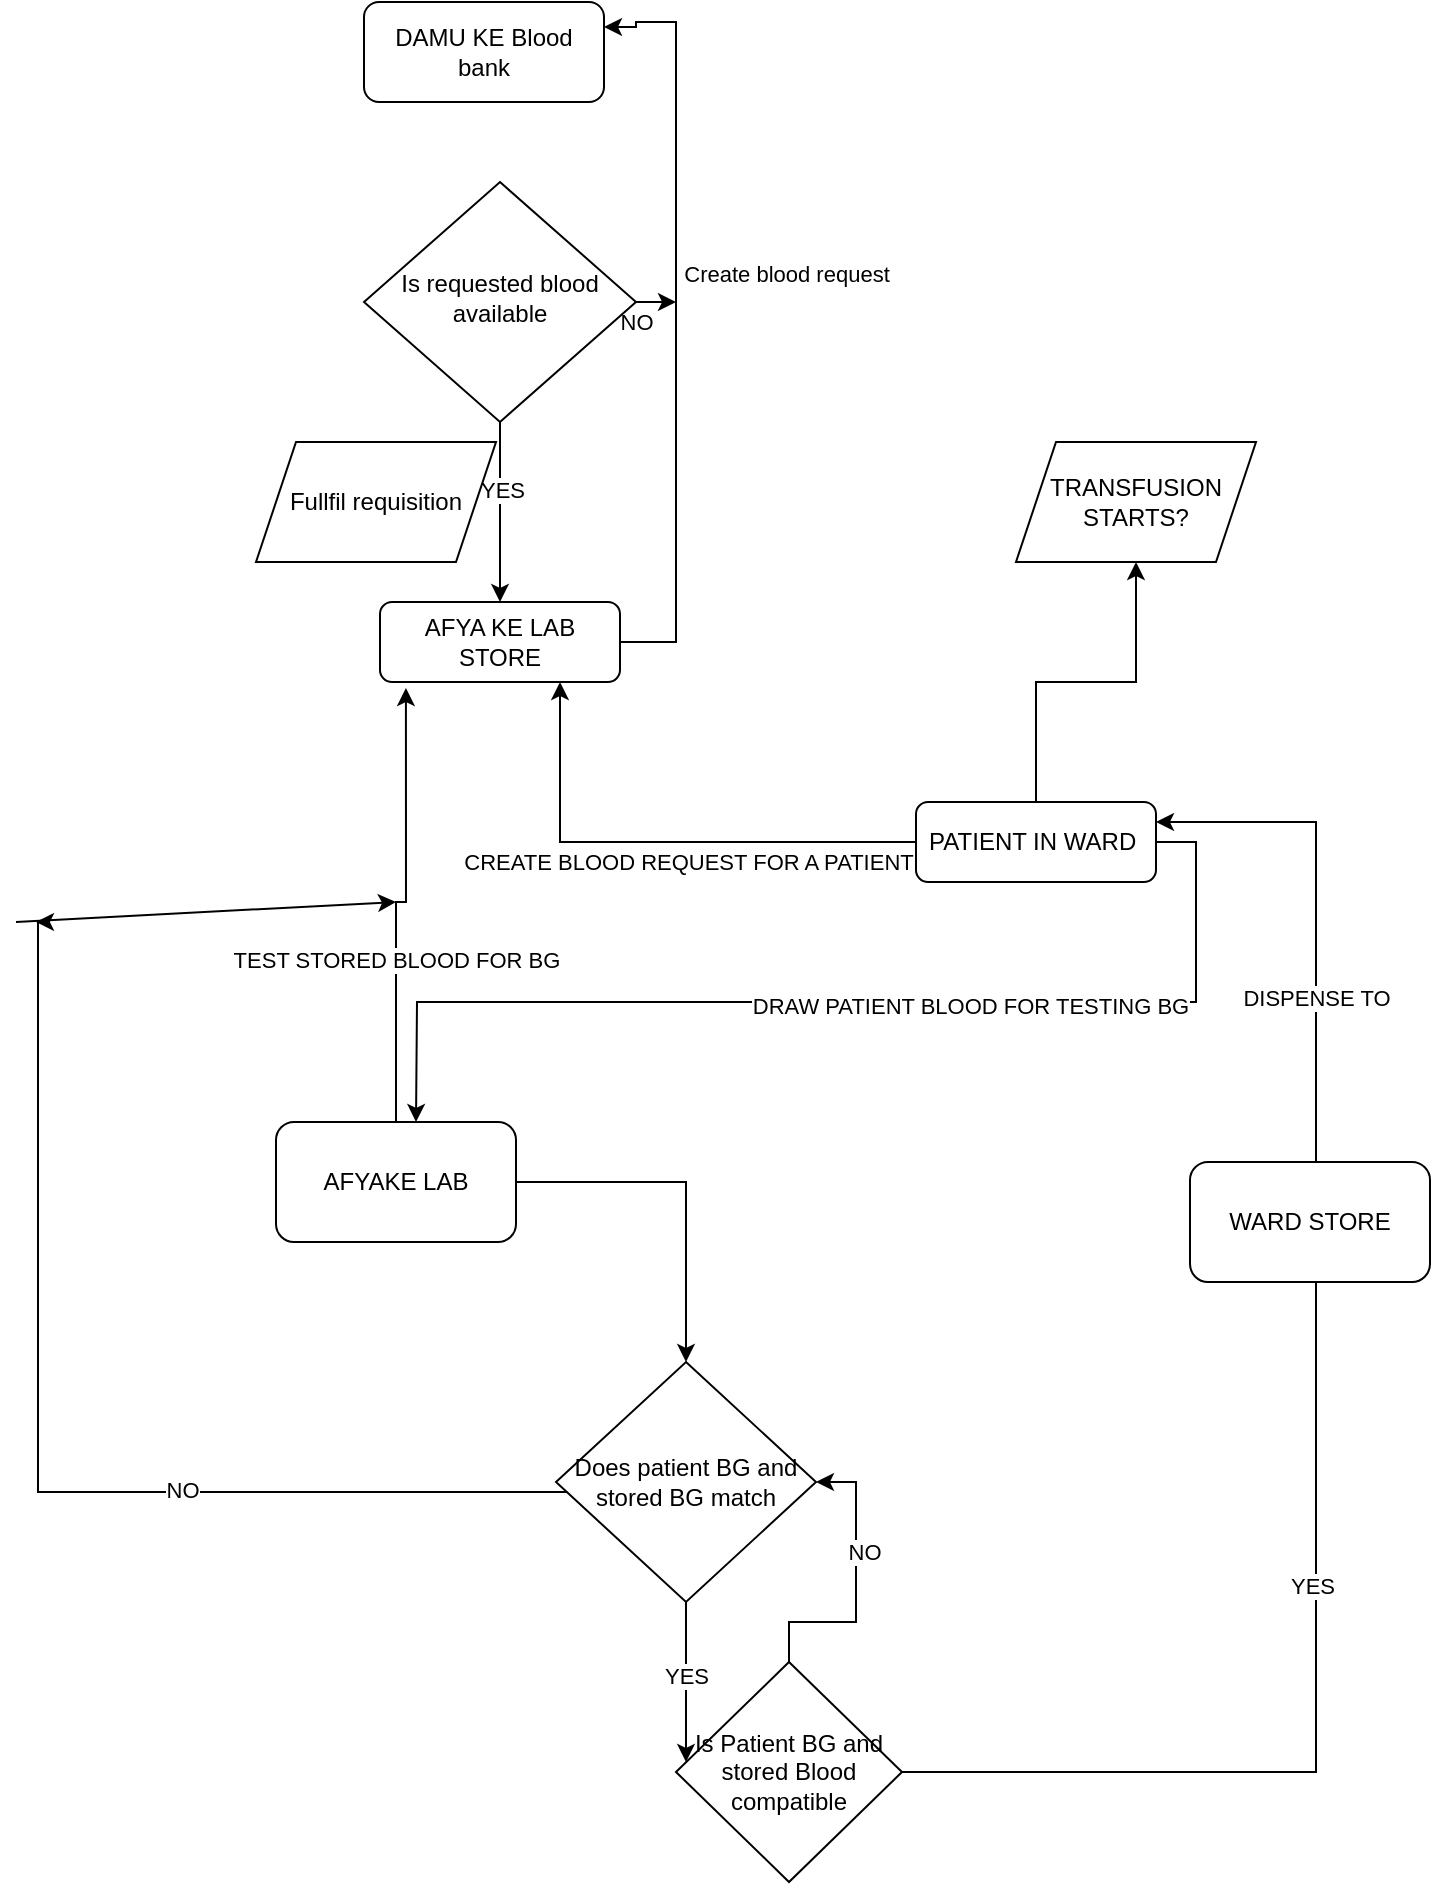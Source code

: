 <mxfile version="24.7.6">
  <diagram id="C5RBs43oDa-KdzZeNtuy" name="Page-1">
    <mxGraphModel dx="880" dy="460" grid="1" gridSize="10" guides="1" tooltips="1" connect="1" arrows="1" fold="1" page="1" pageScale="1" pageWidth="827" pageHeight="1169" math="0" shadow="0">
      <root>
        <mxCell id="WIyWlLk6GJQsqaUBKTNV-0" />
        <mxCell id="WIyWlLk6GJQsqaUBKTNV-1" parent="WIyWlLk6GJQsqaUBKTNV-0" />
        <mxCell id="WIyWlLk6GJQsqaUBKTNV-3" value="DAMU KE Blood bank" style="rounded=1;whiteSpace=wrap;html=1;fontSize=12;glass=0;strokeWidth=1;shadow=0;" parent="WIyWlLk6GJQsqaUBKTNV-1" vertex="1">
          <mxGeometry x="414" y="20" width="120" height="50" as="geometry" />
        </mxCell>
        <mxCell id="6d0mBlJnEgmpbv1rLdrM-5" style="edgeStyle=orthogonalEdgeStyle;rounded=0;orthogonalLoop=1;jettySize=auto;html=1;" edge="1" parent="WIyWlLk6GJQsqaUBKTNV-1" source="WIyWlLk6GJQsqaUBKTNV-6" target="6d0mBlJnEgmpbv1rLdrM-1">
          <mxGeometry relative="1" as="geometry" />
        </mxCell>
        <mxCell id="6d0mBlJnEgmpbv1rLdrM-8" value="YES" style="edgeLabel;html=1;align=center;verticalAlign=middle;resizable=0;points=[];" vertex="1" connectable="0" parent="6d0mBlJnEgmpbv1rLdrM-5">
          <mxGeometry x="-0.25" y="1" relative="1" as="geometry">
            <mxPoint as="offset" />
          </mxGeometry>
        </mxCell>
        <mxCell id="6d0mBlJnEgmpbv1rLdrM-16" style="edgeStyle=orthogonalEdgeStyle;rounded=0;orthogonalLoop=1;jettySize=auto;html=1;exitX=1;exitY=0.5;exitDx=0;exitDy=0;" edge="1" parent="WIyWlLk6GJQsqaUBKTNV-1" source="WIyWlLk6GJQsqaUBKTNV-6">
          <mxGeometry relative="1" as="geometry">
            <mxPoint x="570" y="170" as="targetPoint" />
          </mxGeometry>
        </mxCell>
        <mxCell id="6d0mBlJnEgmpbv1rLdrM-17" value="NO" style="edgeLabel;html=1;align=center;verticalAlign=middle;resizable=0;points=[];" vertex="1" connectable="0" parent="6d0mBlJnEgmpbv1rLdrM-16">
          <mxGeometry x="-0.2" y="2" relative="1" as="geometry">
            <mxPoint x="-8" y="12" as="offset" />
          </mxGeometry>
        </mxCell>
        <mxCell id="WIyWlLk6GJQsqaUBKTNV-6" value="Is requested blood available" style="rhombus;whiteSpace=wrap;html=1;shadow=0;fontFamily=Helvetica;fontSize=12;align=center;strokeWidth=1;spacing=6;spacingTop=-4;" parent="WIyWlLk6GJQsqaUBKTNV-1" vertex="1">
          <mxGeometry x="414" y="110" width="136" height="120" as="geometry" />
        </mxCell>
        <mxCell id="6d0mBlJnEgmpbv1rLdrM-2" style="edgeStyle=orthogonalEdgeStyle;rounded=0;orthogonalLoop=1;jettySize=auto;html=1;entryX=1;entryY=0.25;entryDx=0;entryDy=0;" edge="1" parent="WIyWlLk6GJQsqaUBKTNV-1" source="6d0mBlJnEgmpbv1rLdrM-1" target="WIyWlLk6GJQsqaUBKTNV-3">
          <mxGeometry relative="1" as="geometry">
            <Array as="points">
              <mxPoint x="570" y="340" />
              <mxPoint x="570" y="30" />
              <mxPoint x="550" y="30" />
            </Array>
          </mxGeometry>
        </mxCell>
        <mxCell id="6d0mBlJnEgmpbv1rLdrM-3" value="Create blood request" style="edgeLabel;html=1;align=center;verticalAlign=middle;resizable=0;points=[];" vertex="1" connectable="0" parent="6d0mBlJnEgmpbv1rLdrM-2">
          <mxGeometry x="0.121" y="1" relative="1" as="geometry">
            <mxPoint x="56" y="-1" as="offset" />
          </mxGeometry>
        </mxCell>
        <mxCell id="6d0mBlJnEgmpbv1rLdrM-1" value="AFYA KE LAB STORE" style="rounded=1;whiteSpace=wrap;html=1;" vertex="1" parent="WIyWlLk6GJQsqaUBKTNV-1">
          <mxGeometry x="422" y="320" width="120" height="40" as="geometry" />
        </mxCell>
        <mxCell id="6d0mBlJnEgmpbv1rLdrM-14" value="Fullfil requisition" style="shape=parallelogram;perimeter=parallelogramPerimeter;whiteSpace=wrap;html=1;fixedSize=1;" vertex="1" parent="WIyWlLk6GJQsqaUBKTNV-1">
          <mxGeometry x="360" y="240" width="120" height="60" as="geometry" />
        </mxCell>
        <mxCell id="6d0mBlJnEgmpbv1rLdrM-36" style="edgeStyle=orthogonalEdgeStyle;rounded=0;orthogonalLoop=1;jettySize=auto;html=1;" edge="1" parent="WIyWlLk6GJQsqaUBKTNV-1" source="6d0mBlJnEgmpbv1rLdrM-20" target="6d0mBlJnEgmpbv1rLdrM-37">
          <mxGeometry relative="1" as="geometry">
            <mxPoint x="550" y="740" as="targetPoint" />
          </mxGeometry>
        </mxCell>
        <mxCell id="6d0mBlJnEgmpbv1rLdrM-20" value="AFYAKE LAB" style="rounded=1;whiteSpace=wrap;html=1;" vertex="1" parent="WIyWlLk6GJQsqaUBKTNV-1">
          <mxGeometry x="370" y="580" width="120" height="60" as="geometry" />
        </mxCell>
        <mxCell id="6d0mBlJnEgmpbv1rLdrM-22" style="edgeStyle=orthogonalEdgeStyle;rounded=0;orthogonalLoop=1;jettySize=auto;html=1;entryX=0.75;entryY=1;entryDx=0;entryDy=0;" edge="1" parent="WIyWlLk6GJQsqaUBKTNV-1" source="6d0mBlJnEgmpbv1rLdrM-21" target="6d0mBlJnEgmpbv1rLdrM-1">
          <mxGeometry relative="1" as="geometry" />
        </mxCell>
        <mxCell id="6d0mBlJnEgmpbv1rLdrM-23" value="CREATE BLOOD REQUEST FOR A PATIENT" style="edgeLabel;html=1;align=center;verticalAlign=middle;resizable=0;points=[];" vertex="1" connectable="0" parent="6d0mBlJnEgmpbv1rLdrM-22">
          <mxGeometry x="-0.121" y="3" relative="1" as="geometry">
            <mxPoint x="-1" y="7" as="offset" />
          </mxGeometry>
        </mxCell>
        <mxCell id="6d0mBlJnEgmpbv1rLdrM-29" style="edgeStyle=orthogonalEdgeStyle;rounded=0;orthogonalLoop=1;jettySize=auto;html=1;exitX=1;exitY=0.5;exitDx=0;exitDy=0;" edge="1" parent="WIyWlLk6GJQsqaUBKTNV-1" source="6d0mBlJnEgmpbv1rLdrM-21">
          <mxGeometry relative="1" as="geometry">
            <mxPoint x="440" y="580" as="targetPoint" />
          </mxGeometry>
        </mxCell>
        <mxCell id="6d0mBlJnEgmpbv1rLdrM-30" value="DRAW PATIENT BLOOD FOR TESTING BG" style="edgeLabel;html=1;align=center;verticalAlign=middle;resizable=0;points=[];" vertex="1" connectable="0" parent="6d0mBlJnEgmpbv1rLdrM-29">
          <mxGeometry x="-0.225" y="2" relative="1" as="geometry">
            <mxPoint as="offset" />
          </mxGeometry>
        </mxCell>
        <mxCell id="6d0mBlJnEgmpbv1rLdrM-67" style="edgeStyle=orthogonalEdgeStyle;rounded=0;orthogonalLoop=1;jettySize=auto;html=1;" edge="1" parent="WIyWlLk6GJQsqaUBKTNV-1" source="6d0mBlJnEgmpbv1rLdrM-21" target="6d0mBlJnEgmpbv1rLdrM-68">
          <mxGeometry relative="1" as="geometry">
            <mxPoint x="800" y="270" as="targetPoint" />
          </mxGeometry>
        </mxCell>
        <mxCell id="6d0mBlJnEgmpbv1rLdrM-21" value="PATIENT IN WARD&amp;nbsp;" style="rounded=1;whiteSpace=wrap;html=1;" vertex="1" parent="WIyWlLk6GJQsqaUBKTNV-1">
          <mxGeometry x="690" y="420" width="120" height="40" as="geometry" />
        </mxCell>
        <mxCell id="6d0mBlJnEgmpbv1rLdrM-31" style="edgeStyle=orthogonalEdgeStyle;rounded=0;orthogonalLoop=1;jettySize=auto;html=1;entryX=0.108;entryY=1.075;entryDx=0;entryDy=0;entryPerimeter=0;" edge="1" parent="WIyWlLk6GJQsqaUBKTNV-1" source="6d0mBlJnEgmpbv1rLdrM-20" target="6d0mBlJnEgmpbv1rLdrM-1">
          <mxGeometry relative="1" as="geometry" />
        </mxCell>
        <mxCell id="6d0mBlJnEgmpbv1rLdrM-35" value="TEST STORED BLOOD FOR BG" style="edgeLabel;html=1;align=center;verticalAlign=middle;resizable=0;points=[];" vertex="1" connectable="0" parent="6d0mBlJnEgmpbv1rLdrM-31">
          <mxGeometry x="-0.27" relative="1" as="geometry">
            <mxPoint as="offset" />
          </mxGeometry>
        </mxCell>
        <mxCell id="6d0mBlJnEgmpbv1rLdrM-38" style="edgeStyle=orthogonalEdgeStyle;rounded=0;orthogonalLoop=1;jettySize=auto;html=1;" edge="1" parent="WIyWlLk6GJQsqaUBKTNV-1" source="6d0mBlJnEgmpbv1rLdrM-37">
          <mxGeometry relative="1" as="geometry">
            <mxPoint x="250" y="480" as="targetPoint" />
            <Array as="points">
              <mxPoint x="251" y="765" />
            </Array>
          </mxGeometry>
        </mxCell>
        <mxCell id="6d0mBlJnEgmpbv1rLdrM-40" value="NO" style="edgeLabel;html=1;align=center;verticalAlign=middle;resizable=0;points=[];" vertex="1" connectable="0" parent="6d0mBlJnEgmpbv1rLdrM-38">
          <mxGeometry x="-0.298" y="-1" relative="1" as="geometry">
            <mxPoint as="offset" />
          </mxGeometry>
        </mxCell>
        <mxCell id="6d0mBlJnEgmpbv1rLdrM-41" style="edgeStyle=orthogonalEdgeStyle;rounded=0;orthogonalLoop=1;jettySize=auto;html=1;exitX=0.5;exitY=1;exitDx=0;exitDy=0;" edge="1" parent="WIyWlLk6GJQsqaUBKTNV-1" source="6d0mBlJnEgmpbv1rLdrM-37">
          <mxGeometry relative="1" as="geometry">
            <mxPoint x="575" y="900" as="targetPoint" />
          </mxGeometry>
        </mxCell>
        <mxCell id="6d0mBlJnEgmpbv1rLdrM-42" value="YES" style="edgeLabel;html=1;align=center;verticalAlign=middle;resizable=0;points=[];" vertex="1" connectable="0" parent="6d0mBlJnEgmpbv1rLdrM-41">
          <mxGeometry x="-0.081" relative="1" as="geometry">
            <mxPoint as="offset" />
          </mxGeometry>
        </mxCell>
        <mxCell id="6d0mBlJnEgmpbv1rLdrM-37" value="Does patient BG and stored BG match" style="rhombus;whiteSpace=wrap;html=1;" vertex="1" parent="WIyWlLk6GJQsqaUBKTNV-1">
          <mxGeometry x="510" y="700" width="130" height="120" as="geometry" />
        </mxCell>
        <mxCell id="6d0mBlJnEgmpbv1rLdrM-39" value="" style="endArrow=classic;html=1;rounded=0;" edge="1" parent="WIyWlLk6GJQsqaUBKTNV-1">
          <mxGeometry width="50" height="50" relative="1" as="geometry">
            <mxPoint x="240" y="480" as="sourcePoint" />
            <mxPoint x="430" y="470" as="targetPoint" />
          </mxGeometry>
        </mxCell>
        <mxCell id="6d0mBlJnEgmpbv1rLdrM-47" style="edgeStyle=orthogonalEdgeStyle;rounded=0;orthogonalLoop=1;jettySize=auto;html=1;entryX=1;entryY=0.5;entryDx=0;entryDy=0;" edge="1" parent="WIyWlLk6GJQsqaUBKTNV-1" source="6d0mBlJnEgmpbv1rLdrM-43" target="6d0mBlJnEgmpbv1rLdrM-37">
          <mxGeometry relative="1" as="geometry" />
        </mxCell>
        <mxCell id="6d0mBlJnEgmpbv1rLdrM-48" value="NO" style="edgeLabel;html=1;align=center;verticalAlign=middle;resizable=0;points=[];" vertex="1" connectable="0" parent="6d0mBlJnEgmpbv1rLdrM-47">
          <mxGeometry x="0.247" y="-4" relative="1" as="geometry">
            <mxPoint y="1" as="offset" />
          </mxGeometry>
        </mxCell>
        <mxCell id="6d0mBlJnEgmpbv1rLdrM-56" style="edgeStyle=orthogonalEdgeStyle;rounded=0;orthogonalLoop=1;jettySize=auto;html=1;" edge="1" parent="WIyWlLk6GJQsqaUBKTNV-1" source="6d0mBlJnEgmpbv1rLdrM-43" target="6d0mBlJnEgmpbv1rLdrM-21">
          <mxGeometry relative="1" as="geometry">
            <Array as="points">
              <mxPoint x="890" y="905" />
              <mxPoint x="890" y="430" />
            </Array>
          </mxGeometry>
        </mxCell>
        <mxCell id="6d0mBlJnEgmpbv1rLdrM-61" value="YES" style="edgeLabel;html=1;align=center;verticalAlign=middle;resizable=0;points=[];" vertex="1" connectable="0" parent="6d0mBlJnEgmpbv1rLdrM-56">
          <mxGeometry x="-0.212" y="2" relative="1" as="geometry">
            <mxPoint as="offset" />
          </mxGeometry>
        </mxCell>
        <mxCell id="6d0mBlJnEgmpbv1rLdrM-62" value="DISPENSE TO" style="edgeLabel;html=1;align=center;verticalAlign=middle;resizable=0;points=[];" vertex="1" connectable="0" parent="6d0mBlJnEgmpbv1rLdrM-56">
          <mxGeometry x="0.56" relative="1" as="geometry">
            <mxPoint as="offset" />
          </mxGeometry>
        </mxCell>
        <mxCell id="6d0mBlJnEgmpbv1rLdrM-43" value="Is Patient BG and stored Blood compatible" style="rhombus;whiteSpace=wrap;html=1;" vertex="1" parent="WIyWlLk6GJQsqaUBKTNV-1">
          <mxGeometry x="570" y="850" width="113" height="110" as="geometry" />
        </mxCell>
        <mxCell id="6d0mBlJnEgmpbv1rLdrM-60" value="WARD STORE" style="rounded=1;whiteSpace=wrap;html=1;" vertex="1" parent="WIyWlLk6GJQsqaUBKTNV-1">
          <mxGeometry x="827" y="600" width="120" height="60" as="geometry" />
        </mxCell>
        <mxCell id="6d0mBlJnEgmpbv1rLdrM-68" value="TRANSFUSION STARTS?" style="shape=parallelogram;perimeter=parallelogramPerimeter;whiteSpace=wrap;html=1;fixedSize=1;" vertex="1" parent="WIyWlLk6GJQsqaUBKTNV-1">
          <mxGeometry x="740" y="240" width="120" height="60" as="geometry" />
        </mxCell>
      </root>
    </mxGraphModel>
  </diagram>
</mxfile>
